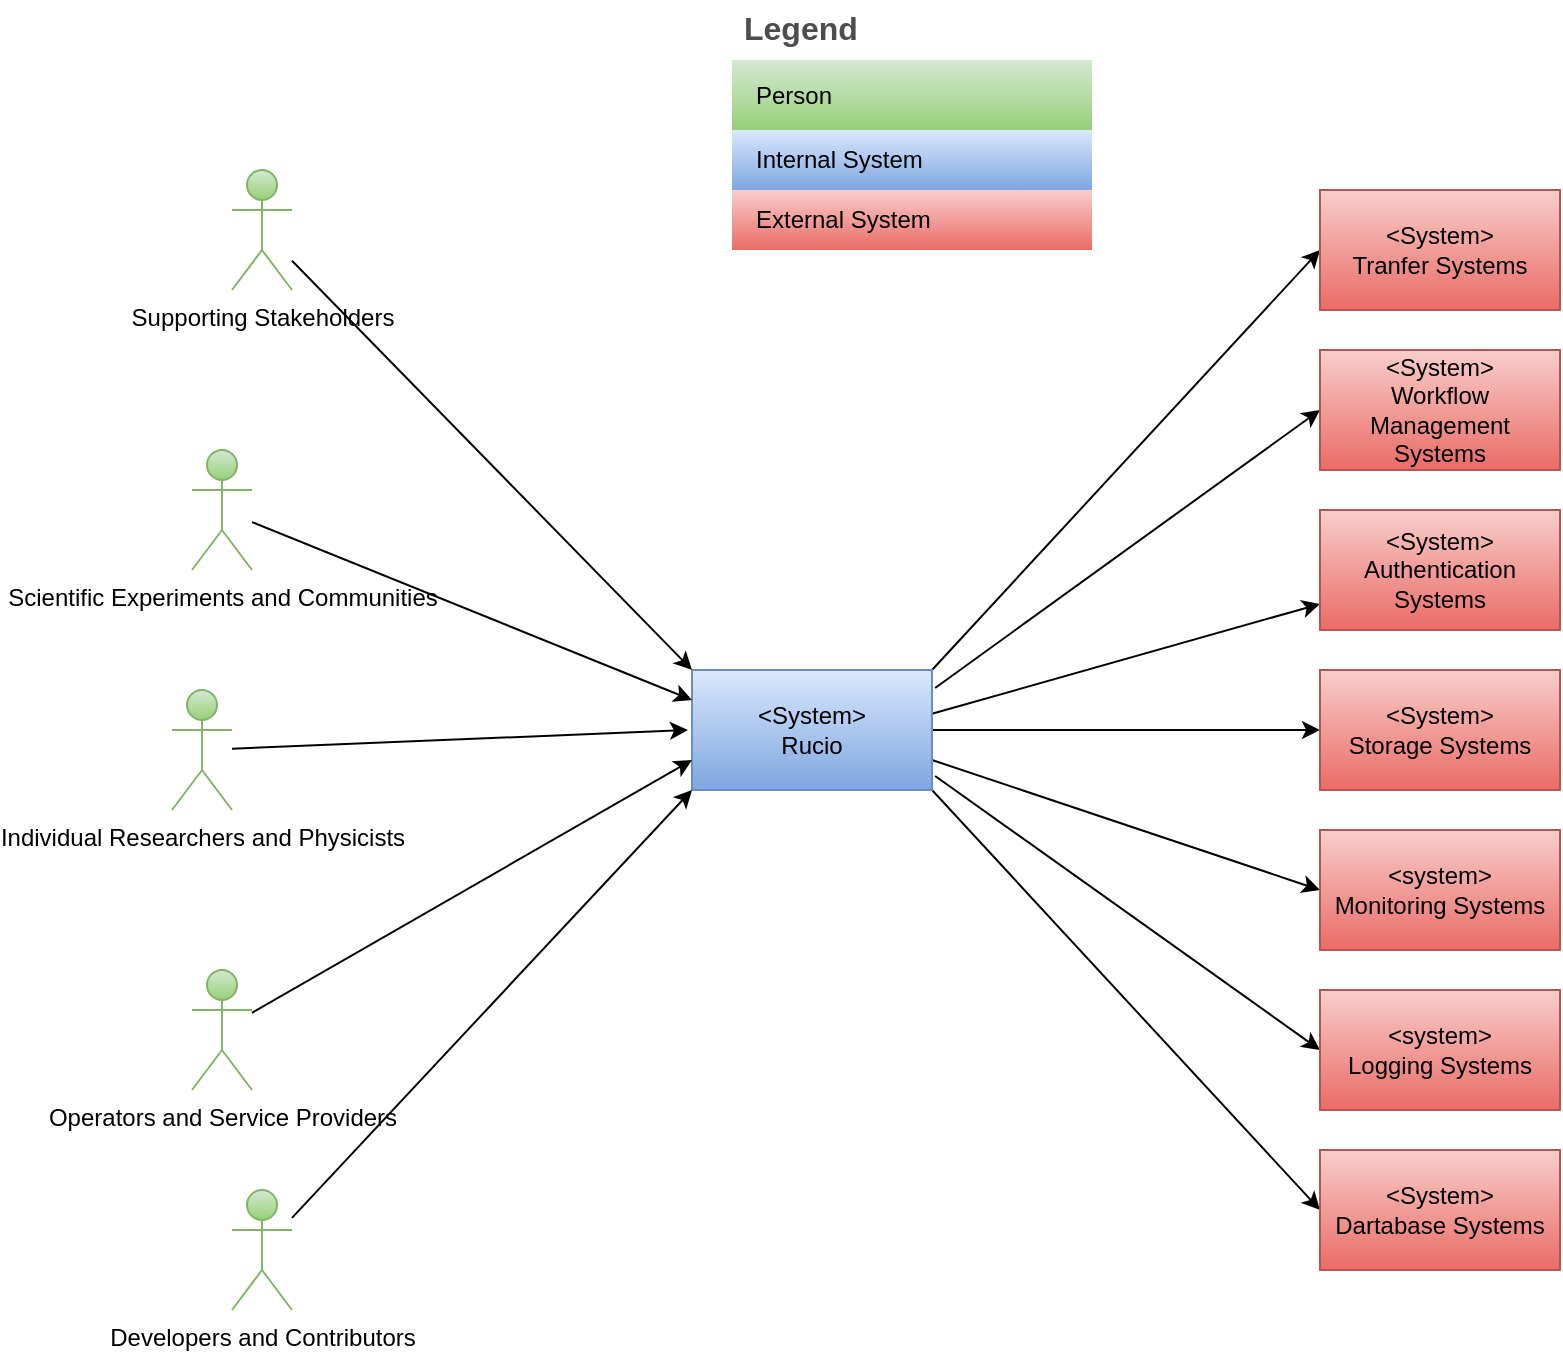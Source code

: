<mxfile>
    <diagram name="Page-1" id="HeY2LeON4eZHRDTgvdxS">
        <mxGraphModel dx="1440" dy="1537" grid="1" gridSize="10" guides="1" tooltips="1" connect="1" arrows="1" fold="1" page="1" pageScale="1" pageWidth="827" pageHeight="1169" background="#ffffff" math="0" shadow="0">
            <root>
                <mxCell id="0"/>
                <mxCell id="1" parent="0"/>
                <mxCell id="4za64zZnmbUG_yDpErvb-11" style="rounded=0;orthogonalLoop=1;jettySize=auto;html=1;entryX=0;entryY=0.5;entryDx=0;entryDy=0;exitX=1.013;exitY=0.15;exitDx=0;exitDy=0;exitPerimeter=0;" parent="1" source="4za64zZnmbUG_yDpErvb-1" target="4za64zZnmbUG_yDpErvb-8" edge="1">
                    <mxGeometry relative="1" as="geometry">
                        <mxPoint x="230" y="40" as="sourcePoint"/>
                    </mxGeometry>
                </mxCell>
                <mxCell id="4za64zZnmbUG_yDpErvb-12" style="rounded=0;orthogonalLoop=1;jettySize=auto;html=1;exitX=0.996;exitY=0.367;exitDx=0;exitDy=0;exitPerimeter=0;" parent="1" source="4za64zZnmbUG_yDpErvb-1" target="4za64zZnmbUG_yDpErvb-2" edge="1">
                    <mxGeometry relative="1" as="geometry"/>
                </mxCell>
                <mxCell id="4za64zZnmbUG_yDpErvb-13" style="rounded=0;orthogonalLoop=1;jettySize=auto;html=1;" parent="1" source="4za64zZnmbUG_yDpErvb-1" target="4za64zZnmbUG_yDpErvb-3" edge="1">
                    <mxGeometry relative="1" as="geometry"/>
                </mxCell>
                <mxCell id="4za64zZnmbUG_yDpErvb-15" style="rounded=0;orthogonalLoop=1;jettySize=auto;html=1;entryX=0;entryY=0.5;entryDx=0;entryDy=0;exitX=1;exitY=0.75;exitDx=0;exitDy=0;" parent="1" source="4za64zZnmbUG_yDpErvb-1" target="4za64zZnmbUG_yDpErvb-4" edge="1">
                    <mxGeometry relative="1" as="geometry"/>
                </mxCell>
                <mxCell id="4za64zZnmbUG_yDpErvb-17" style="rounded=0;orthogonalLoop=1;jettySize=auto;html=1;entryX=0;entryY=0.5;entryDx=0;entryDy=0;exitX=1.013;exitY=0.883;exitDx=0;exitDy=0;exitPerimeter=0;" parent="1" source="4za64zZnmbUG_yDpErvb-1" target="4za64zZnmbUG_yDpErvb-16" edge="1">
                    <mxGeometry relative="1" as="geometry"/>
                </mxCell>
                <mxCell id="5" style="edgeStyle=none;html=1;entryX=0;entryY=0.5;entryDx=0;entryDy=0;exitX=1;exitY=1;exitDx=0;exitDy=0;" edge="1" parent="1" source="4za64zZnmbUG_yDpErvb-1" target="2">
                    <mxGeometry relative="1" as="geometry"/>
                </mxCell>
                <mxCell id="7" style="edgeStyle=none;html=1;entryX=0;entryY=0.5;entryDx=0;entryDy=0;exitX=1;exitY=0;exitDx=0;exitDy=0;" edge="1" parent="1" source="4za64zZnmbUG_yDpErvb-1" target="3">
                    <mxGeometry relative="1" as="geometry"/>
                </mxCell>
                <mxCell id="4za64zZnmbUG_yDpErvb-1" value="&amp;lt;System&amp;gt;&lt;br&gt;Rucio" style="rounded=0;whiteSpace=wrap;html=1;fillColor=#dae8fc;gradientColor=#7ea6e0;strokeColor=#6c8ebf;" parent="1" vertex="1">
                    <mxGeometry x="100" y="40" width="120" height="60" as="geometry"/>
                </mxCell>
                <mxCell id="4za64zZnmbUG_yDpErvb-2" value="&lt;span style=&quot;color: rgb(0, 0, 0);&quot;&gt;&amp;lt;System&amp;gt;&lt;/span&gt;&lt;br&gt;Authentication Systems" style="rounded=0;whiteSpace=wrap;html=1;fillColor=#f8cecc;gradientColor=#ea6b66;strokeColor=#b85450;" parent="1" vertex="1">
                    <mxGeometry x="414" y="-40" width="120" height="60" as="geometry"/>
                </mxCell>
                <mxCell id="4za64zZnmbUG_yDpErvb-3" value="&lt;span style=&quot;color: rgb(0, 0, 0);&quot;&gt;&amp;lt;System&amp;gt;&lt;/span&gt;&lt;br&gt;Storage Systems" style="rounded=0;whiteSpace=wrap;html=1;fillColor=#f8cecc;gradientColor=#ea6b66;strokeColor=#b85450;" parent="1" vertex="1">
                    <mxGeometry x="414" y="40" width="120" height="60" as="geometry"/>
                </mxCell>
                <mxCell id="4za64zZnmbUG_yDpErvb-4" value="&lt;span style=&quot;color: rgb(0, 0, 0);&quot;&gt;&amp;lt;system&amp;gt;&lt;/span&gt;&lt;br&gt;Monitoring Systems" style="rounded=0;whiteSpace=wrap;html=1;fillColor=#f8cecc;gradientColor=#ea6b66;strokeColor=#b85450;" parent="1" vertex="1">
                    <mxGeometry x="414" y="120" width="120" height="60" as="geometry"/>
                </mxCell>
                <mxCell id="4za64zZnmbUG_yDpErvb-8" value="&amp;lt;System&amp;gt;&lt;br&gt;Workflow Management Systems" style="rounded=0;whiteSpace=wrap;html=1;fillColor=#f8cecc;gradientColor=#ea6b66;strokeColor=#b85450;" parent="1" vertex="1">
                    <mxGeometry x="414" y="-120" width="120" height="60" as="geometry"/>
                </mxCell>
                <mxCell id="4za64zZnmbUG_yDpErvb-16" value="&lt;span style=&quot;color: rgb(0, 0, 0);&quot;&gt;&amp;lt;system&amp;gt;&lt;/span&gt;&lt;br&gt;Logging Systems" style="rounded=0;whiteSpace=wrap;html=1;fillColor=#f8cecc;gradientColor=#ea6b66;strokeColor=#b85450;" parent="1" vertex="1">
                    <mxGeometry x="414" y="200" width="120" height="60" as="geometry"/>
                </mxCell>
                <mxCell id="4za64zZnmbUG_yDpErvb-21" style="rounded=0;orthogonalLoop=1;jettySize=auto;html=1;entryX=0;entryY=0.25;entryDx=0;entryDy=0;" parent="1" source="4za64zZnmbUG_yDpErvb-20" target="4za64zZnmbUG_yDpErvb-1" edge="1">
                    <mxGeometry relative="1" as="geometry"/>
                </mxCell>
                <mxCell id="4za64zZnmbUG_yDpErvb-20" value="Scientific Experiments and Communities" style="shape=umlActor;verticalLabelPosition=bottom;verticalAlign=top;html=1;outlineConnect=0;fillColor=#d5e8d4;gradientColor=#97d077;strokeColor=#82b366;" parent="1" vertex="1">
                    <mxGeometry x="-150" y="-70" width="30" height="60" as="geometry"/>
                </mxCell>
                <mxCell id="4za64zZnmbUG_yDpErvb-25" value="Individual Researchers and Physicists" style="shape=umlActor;verticalLabelPosition=bottom;verticalAlign=top;html=1;outlineConnect=0;fillColor=#d5e8d4;gradientColor=#97d077;strokeColor=#82b366;" parent="1" vertex="1">
                    <mxGeometry x="-160" y="50" width="30" height="60" as="geometry"/>
                </mxCell>
                <mxCell id="4za64zZnmbUG_yDpErvb-31" style="rounded=0;orthogonalLoop=1;jettySize=auto;html=1;entryX=0;entryY=0.75;entryDx=0;entryDy=0;" parent="1" source="4za64zZnmbUG_yDpErvb-26" target="4za64zZnmbUG_yDpErvb-1" edge="1">
                    <mxGeometry relative="1" as="geometry"/>
                </mxCell>
                <mxCell id="4za64zZnmbUG_yDpErvb-26" value="Operators and Service Providers" style="shape=umlActor;verticalLabelPosition=bottom;verticalAlign=top;html=1;outlineConnect=0;fillColor=#d5e8d4;gradientColor=#97d077;strokeColor=#82b366;" parent="1" vertex="1">
                    <mxGeometry x="-150" y="190" width="30" height="60" as="geometry"/>
                </mxCell>
                <mxCell id="4za64zZnmbUG_yDpErvb-32" style="rounded=0;orthogonalLoop=1;jettySize=auto;html=1;entryX=0;entryY=1;entryDx=0;entryDy=0;" parent="1" source="4za64zZnmbUG_yDpErvb-27" target="4za64zZnmbUG_yDpErvb-1" edge="1">
                    <mxGeometry relative="1" as="geometry"/>
                </mxCell>
                <mxCell id="4za64zZnmbUG_yDpErvb-27" value="&lt;div&gt;Developers and Contributors&lt;/div&gt;" style="shape=umlActor;verticalLabelPosition=bottom;verticalAlign=top;html=1;outlineConnect=0;fillColor=#d5e8d4;gradientColor=#97d077;strokeColor=#82b366;" parent="1" vertex="1">
                    <mxGeometry x="-130" y="300" width="30" height="60" as="geometry"/>
                </mxCell>
                <mxCell id="4za64zZnmbUG_yDpErvb-29" style="rounded=0;orthogonalLoop=1;jettySize=auto;html=1;entryX=0;entryY=0;entryDx=0;entryDy=0;" parent="1" source="4za64zZnmbUG_yDpErvb-28" target="4za64zZnmbUG_yDpErvb-1" edge="1">
                    <mxGeometry relative="1" as="geometry"/>
                </mxCell>
                <mxCell id="4za64zZnmbUG_yDpErvb-28" value="Supporting Stakeholders" style="shape=umlActor;verticalLabelPosition=bottom;verticalAlign=top;html=1;outlineConnect=0;fillColor=#d5e8d4;gradientColor=#97d077;strokeColor=#82b366;" parent="1" vertex="1">
                    <mxGeometry x="-130" y="-210" width="30" height="60" as="geometry"/>
                </mxCell>
                <mxCell id="4za64zZnmbUG_yDpErvb-30" style="rounded=0;orthogonalLoop=1;jettySize=auto;html=1;" parent="1" source="4za64zZnmbUG_yDpErvb-25" edge="1">
                    <mxGeometry relative="1" as="geometry">
                        <mxPoint x="98" y="70" as="targetPoint"/>
                    </mxGeometry>
                </mxCell>
                <mxCell id="4za64zZnmbUG_yDpErvb-33" value="Legend" style="shape=table;startSize=30;container=1;collapsible=0;childLayout=tableLayout;fontSize=16;align=left;verticalAlign=top;fillColor=none;strokeColor=none;fontColor=#4D4D4D;fontStyle=1;spacingLeft=6;spacing=0;resizable=0;" parent="1" vertex="1">
                    <mxGeometry x="120" y="-295" width="180" height="125" as="geometry"/>
                </mxCell>
                <mxCell id="4za64zZnmbUG_yDpErvb-34" value="" style="shape=tableRow;horizontal=0;startSize=0;swimlaneHead=0;swimlaneBody=0;strokeColor=inherit;top=0;left=0;bottom=0;right=0;collapsible=0;dropTarget=0;fillColor=none;points=[[0,0.5],[1,0.5]];portConstraint=eastwest;fontSize=12;" parent="4za64zZnmbUG_yDpErvb-33" vertex="1">
                    <mxGeometry y="30" width="180" height="35" as="geometry"/>
                </mxCell>
                <mxCell id="4za64zZnmbUG_yDpErvb-35" value="Person" style="shape=partialRectangle;html=1;whiteSpace=wrap;connectable=0;strokeColor=#82b366;overflow=hidden;fillColor=#d5e8d4;top=0;left=0;bottom=0;right=0;pointerEvents=1;fontSize=12;align=left;gradientColor=#97d077;spacingLeft=10;spacingRight=4;" parent="4za64zZnmbUG_yDpErvb-34" vertex="1">
                    <mxGeometry width="180" height="35" as="geometry">
                        <mxRectangle width="180" height="35" as="alternateBounds"/>
                    </mxGeometry>
                </mxCell>
                <mxCell id="4za64zZnmbUG_yDpErvb-36" value="" style="shape=tableRow;horizontal=0;startSize=0;swimlaneHead=0;swimlaneBody=0;strokeColor=#6c8ebf;top=0;left=0;bottom=0;right=0;collapsible=0;dropTarget=0;fillColor=#dae8fc;points=[[0,0.5],[1,0.5]];portConstraint=eastwest;fontSize=12;gradientColor=#7ea6e0;" parent="4za64zZnmbUG_yDpErvb-33" vertex="1">
                    <mxGeometry y="65" width="180" height="30" as="geometry"/>
                </mxCell>
                <mxCell id="4za64zZnmbUG_yDpErvb-37" value="Internal System" style="shape=partialRectangle;html=1;whiteSpace=wrap;connectable=0;strokeColor=#6c8ebf;overflow=hidden;fillColor=#dae8fc;top=0;left=0;bottom=0;right=0;pointerEvents=1;fontSize=12;align=left;gradientColor=#7ea6e0;spacingLeft=10;spacingRight=4;" parent="4za64zZnmbUG_yDpErvb-36" vertex="1">
                    <mxGeometry width="180" height="30" as="geometry">
                        <mxRectangle width="180" height="30" as="alternateBounds"/>
                    </mxGeometry>
                </mxCell>
                <mxCell id="4za64zZnmbUG_yDpErvb-38" value="" style="shape=tableRow;horizontal=0;startSize=0;swimlaneHead=0;swimlaneBody=0;strokeColor=inherit;top=0;left=0;bottom=0;right=0;collapsible=0;dropTarget=0;fillColor=none;points=[[0,0.5],[1,0.5]];portConstraint=eastwest;fontSize=12;" parent="4za64zZnmbUG_yDpErvb-33" vertex="1">
                    <mxGeometry y="95" width="180" height="30" as="geometry"/>
                </mxCell>
                <mxCell id="4za64zZnmbUG_yDpErvb-39" value="External System" style="shape=partialRectangle;html=1;whiteSpace=wrap;connectable=0;strokeColor=#b85450;overflow=hidden;fillColor=#f8cecc;top=0;left=0;bottom=0;right=0;pointerEvents=1;fontSize=12;align=left;gradientColor=#ea6b66;spacingLeft=10;spacingRight=4;" parent="4za64zZnmbUG_yDpErvb-38" vertex="1">
                    <mxGeometry width="180" height="30" as="geometry">
                        <mxRectangle width="180" height="30" as="alternateBounds"/>
                    </mxGeometry>
                </mxCell>
                <mxCell id="2" value="&lt;span style=&quot;color: rgb(0, 0, 0);&quot;&gt;&amp;lt;System&amp;gt;&lt;/span&gt;&lt;br&gt;Dartabase Systems" style="rounded=0;whiteSpace=wrap;html=1;fillColor=#f8cecc;gradientColor=#ea6b66;strokeColor=#b85450;" vertex="1" parent="1">
                    <mxGeometry x="414" y="280" width="120" height="60" as="geometry"/>
                </mxCell>
                <mxCell id="3" value="&lt;span style=&quot;color: rgb(0, 0, 0);&quot;&gt;&amp;lt;System&amp;gt;&lt;/span&gt;&lt;br&gt;Tranfer Systems" style="rounded=0;whiteSpace=wrap;html=1;fillColor=#f8cecc;gradientColor=#ea6b66;strokeColor=#b85450;" vertex="1" parent="1">
                    <mxGeometry x="414" y="-200" width="120" height="60" as="geometry"/>
                </mxCell>
            </root>
        </mxGraphModel>
    </diagram>
</mxfile>